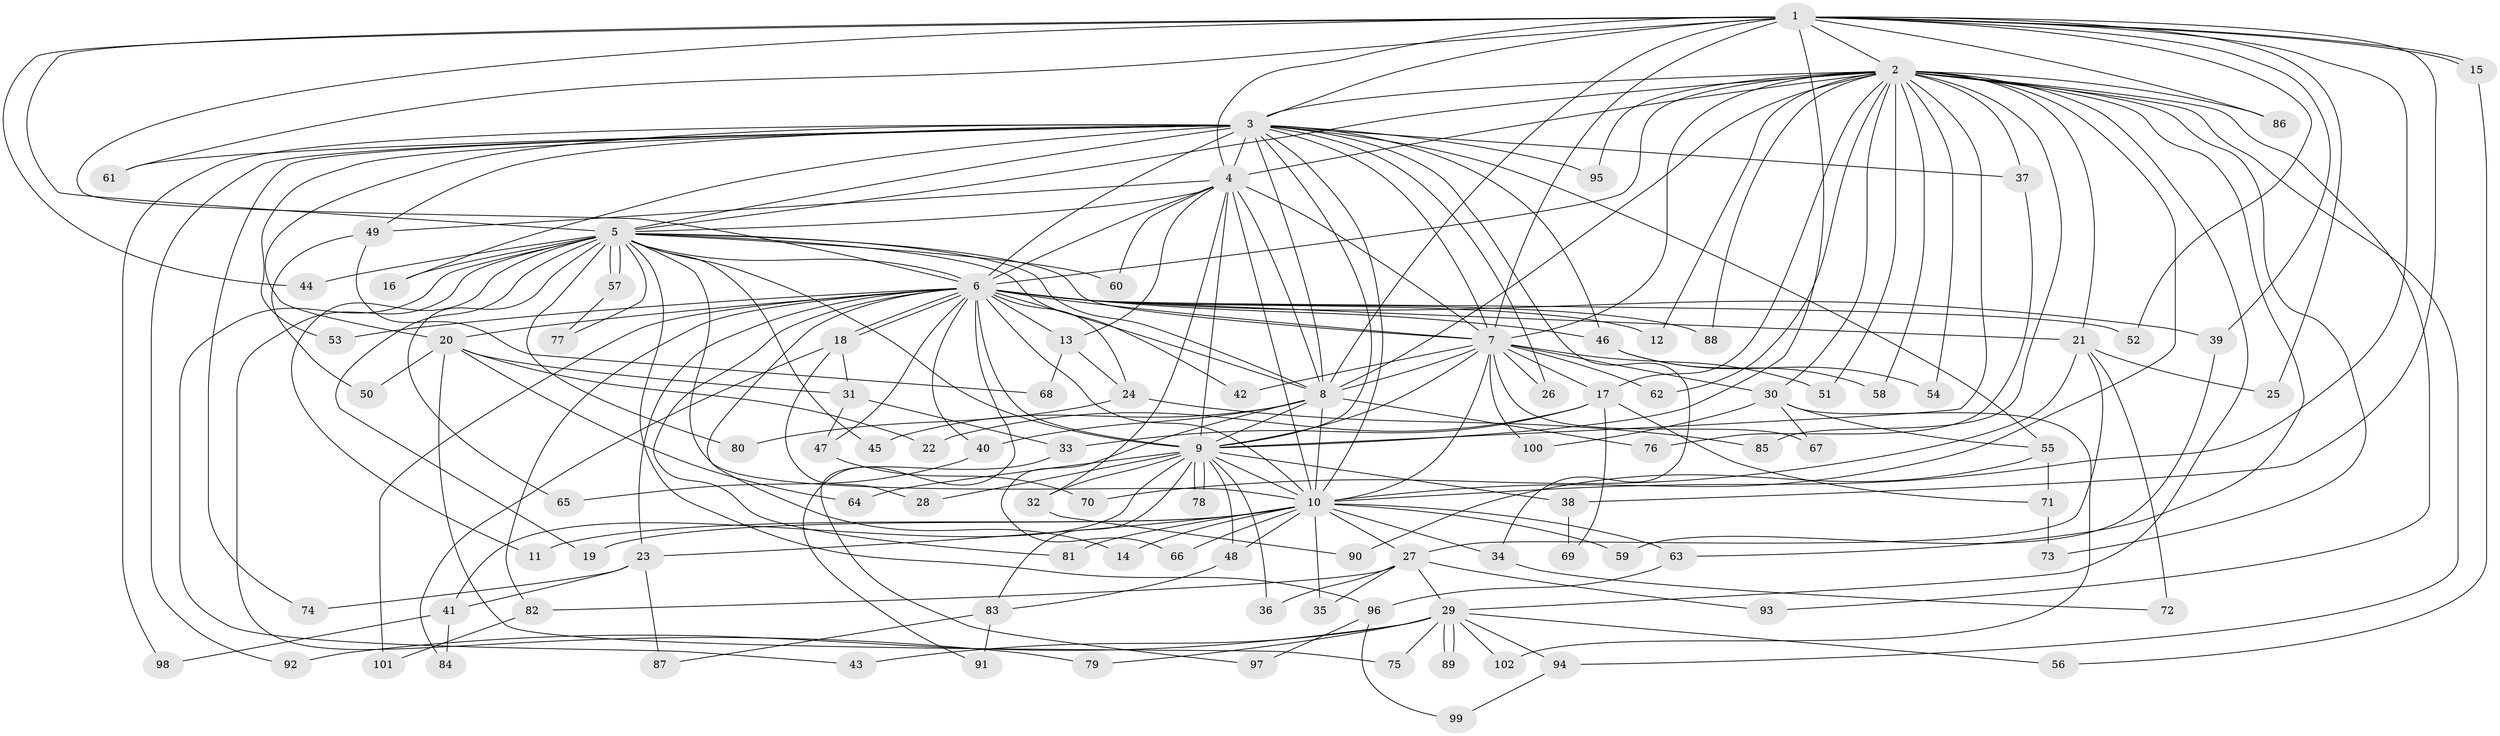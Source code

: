 // coarse degree distribution, {13: 0.016129032258064516, 21: 0.03225806451612903, 18: 0.016129032258064516, 17: 0.016129032258064516, 22: 0.016129032258064516, 11: 0.016129032258064516, 2: 0.532258064516129, 5: 0.03225806451612903, 6: 0.04838709677419355, 7: 0.03225806451612903, 4: 0.08064516129032258, 10: 0.016129032258064516, 3: 0.0967741935483871, 1: 0.04838709677419355}
// Generated by graph-tools (version 1.1) at 2025/49/03/04/25 22:49:17]
// undirected, 102 vertices, 229 edges
graph export_dot {
  node [color=gray90,style=filled];
  1;
  2;
  3;
  4;
  5;
  6;
  7;
  8;
  9;
  10;
  11;
  12;
  13;
  14;
  15;
  16;
  17;
  18;
  19;
  20;
  21;
  22;
  23;
  24;
  25;
  26;
  27;
  28;
  29;
  30;
  31;
  32;
  33;
  34;
  35;
  36;
  37;
  38;
  39;
  40;
  41;
  42;
  43;
  44;
  45;
  46;
  47;
  48;
  49;
  50;
  51;
  52;
  53;
  54;
  55;
  56;
  57;
  58;
  59;
  60;
  61;
  62;
  63;
  64;
  65;
  66;
  67;
  68;
  69;
  70;
  71;
  72;
  73;
  74;
  75;
  76;
  77;
  78;
  79;
  80;
  81;
  82;
  83;
  84;
  85;
  86;
  87;
  88;
  89;
  90;
  91;
  92;
  93;
  94;
  95;
  96;
  97;
  98;
  99;
  100;
  101;
  102;
  1 -- 2;
  1 -- 3;
  1 -- 4;
  1 -- 5;
  1 -- 6;
  1 -- 7;
  1 -- 8;
  1 -- 9;
  1 -- 10;
  1 -- 15;
  1 -- 15;
  1 -- 25;
  1 -- 38;
  1 -- 39;
  1 -- 44;
  1 -- 52;
  1 -- 61;
  1 -- 86;
  2 -- 3;
  2 -- 4;
  2 -- 5;
  2 -- 6;
  2 -- 7;
  2 -- 8;
  2 -- 9;
  2 -- 10;
  2 -- 12;
  2 -- 17;
  2 -- 21;
  2 -- 29;
  2 -- 30;
  2 -- 37;
  2 -- 51;
  2 -- 54;
  2 -- 58;
  2 -- 62;
  2 -- 63;
  2 -- 73;
  2 -- 85;
  2 -- 86;
  2 -- 88;
  2 -- 93;
  2 -- 94;
  2 -- 95;
  3 -- 4;
  3 -- 5;
  3 -- 6;
  3 -- 7;
  3 -- 8;
  3 -- 9;
  3 -- 10;
  3 -- 16;
  3 -- 20;
  3 -- 26;
  3 -- 34;
  3 -- 37;
  3 -- 46;
  3 -- 49;
  3 -- 53;
  3 -- 55;
  3 -- 61;
  3 -- 74;
  3 -- 92;
  3 -- 95;
  3 -- 98;
  4 -- 5;
  4 -- 6;
  4 -- 7;
  4 -- 8;
  4 -- 9;
  4 -- 10;
  4 -- 13;
  4 -- 32;
  4 -- 49;
  4 -- 60;
  5 -- 6;
  5 -- 7;
  5 -- 8;
  5 -- 9;
  5 -- 10;
  5 -- 11;
  5 -- 16;
  5 -- 19;
  5 -- 42;
  5 -- 43;
  5 -- 44;
  5 -- 45;
  5 -- 57;
  5 -- 57;
  5 -- 60;
  5 -- 65;
  5 -- 77;
  5 -- 79;
  5 -- 80;
  5 -- 96;
  6 -- 7;
  6 -- 8;
  6 -- 9;
  6 -- 10;
  6 -- 12;
  6 -- 13;
  6 -- 14;
  6 -- 18;
  6 -- 18;
  6 -- 20;
  6 -- 21;
  6 -- 23;
  6 -- 24;
  6 -- 39;
  6 -- 40;
  6 -- 46;
  6 -- 47;
  6 -- 52;
  6 -- 53;
  6 -- 81;
  6 -- 82;
  6 -- 88;
  6 -- 91;
  6 -- 101;
  7 -- 8;
  7 -- 9;
  7 -- 10;
  7 -- 17;
  7 -- 26;
  7 -- 30;
  7 -- 42;
  7 -- 51;
  7 -- 62;
  7 -- 67;
  7 -- 100;
  8 -- 9;
  8 -- 10;
  8 -- 40;
  8 -- 45;
  8 -- 66;
  8 -- 76;
  9 -- 10;
  9 -- 28;
  9 -- 32;
  9 -- 36;
  9 -- 38;
  9 -- 41;
  9 -- 48;
  9 -- 64;
  9 -- 78;
  9 -- 78;
  9 -- 83;
  10 -- 11;
  10 -- 14;
  10 -- 19;
  10 -- 23;
  10 -- 27;
  10 -- 34;
  10 -- 35;
  10 -- 48;
  10 -- 59;
  10 -- 63;
  10 -- 66;
  10 -- 81;
  13 -- 24;
  13 -- 68;
  15 -- 56;
  17 -- 22;
  17 -- 33;
  17 -- 69;
  17 -- 71;
  18 -- 28;
  18 -- 31;
  18 -- 84;
  20 -- 22;
  20 -- 31;
  20 -- 50;
  20 -- 64;
  20 -- 75;
  21 -- 25;
  21 -- 27;
  21 -- 70;
  21 -- 72;
  23 -- 41;
  23 -- 74;
  23 -- 87;
  24 -- 80;
  24 -- 85;
  27 -- 29;
  27 -- 35;
  27 -- 36;
  27 -- 82;
  27 -- 93;
  29 -- 43;
  29 -- 56;
  29 -- 75;
  29 -- 79;
  29 -- 89;
  29 -- 89;
  29 -- 92;
  29 -- 94;
  29 -- 102;
  30 -- 55;
  30 -- 67;
  30 -- 100;
  30 -- 102;
  31 -- 33;
  31 -- 47;
  32 -- 90;
  33 -- 97;
  34 -- 72;
  37 -- 76;
  38 -- 69;
  39 -- 59;
  40 -- 65;
  41 -- 84;
  41 -- 98;
  46 -- 54;
  46 -- 58;
  47 -- 70;
  48 -- 83;
  49 -- 50;
  49 -- 68;
  55 -- 71;
  55 -- 90;
  57 -- 77;
  63 -- 96;
  71 -- 73;
  82 -- 101;
  83 -- 87;
  83 -- 91;
  94 -- 99;
  96 -- 97;
  96 -- 99;
}
